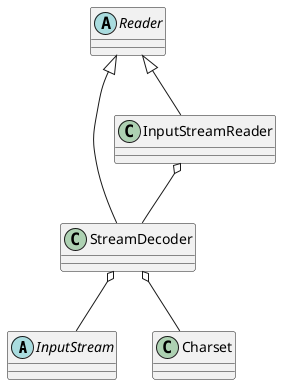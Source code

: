 @startuml

abstract InputStream
abstract class Reader
class Charset
class StreamDecoder
class InputStreamReader

StreamDecoder o-- InputStream
StreamDecoder o-- Charset
Reader <|-- StreamDecoder
Reader <|-- InputStreamReader
InputStreamReader o-- StreamDecoder


@enduml
